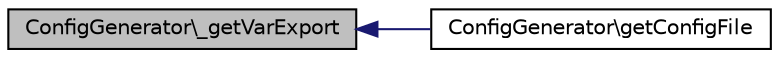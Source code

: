digraph G
{
  edge [fontname="Helvetica",fontsize="10",labelfontname="Helvetica",labelfontsize="10"];
  node [fontname="Helvetica",fontsize="10",shape=record];
  rankdir="LR";
  Node1 [label="ConfigGenerator\\_getVarExport",height=0.2,width=0.4,color="black", fillcolor="grey75", style="filled" fontcolor="black"];
  Node1 -> Node2 [dir="back",color="midnightblue",fontsize="10",style="solid",fontname="Helvetica"];
  Node2 [label="ConfigGenerator\\getConfigFile",height=0.2,width=0.4,color="black", fillcolor="white", style="filled",URL="$classConfigGenerator.html#ab0f37b695e2324f84af5d1842e44dd67",tooltip="Creates config file."];
}
